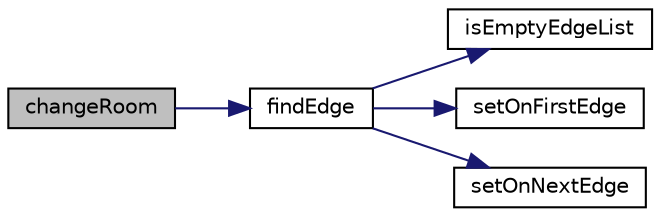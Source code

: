 digraph "changeRoom"
{
 // LATEX_PDF_SIZE
  edge [fontname="Helvetica",fontsize="10",labelfontname="Helvetica",labelfontsize="10"];
  node [fontname="Helvetica",fontsize="10",shape=record];
  rankdir="LR";
  Node1 [label="changeRoom",height=0.2,width=0.4,color="black", fillcolor="grey75", style="filled", fontcolor="black",tooltip=" "];
  Node1 -> Node2 [color="midnightblue",fontsize="10",style="solid",fontname="Helvetica"];
  Node2 [label="findEdge",height=0.2,width=0.4,color="black", fillcolor="white", style="filled",URL="$graph_8c.html#adc9d8e61fe2eed96059b8461ccd13fa9",tooltip=" "];
  Node2 -> Node3 [color="midnightblue",fontsize="10",style="solid",fontname="Helvetica"];
  Node3 [label="isEmptyEdgeList",height=0.2,width=0.4,color="black", fillcolor="white", style="filled",URL="$graph_8c.html#a23fcce81161dcd61c227ea39044d3ddf",tooltip=" "];
  Node2 -> Node4 [color="midnightblue",fontsize="10",style="solid",fontname="Helvetica"];
  Node4 [label="setOnFirstEdge",height=0.2,width=0.4,color="black", fillcolor="white", style="filled",URL="$graph_8c.html#a5ea8940aee82dd025d3075b93a557747",tooltip=" "];
  Node2 -> Node5 [color="midnightblue",fontsize="10",style="solid",fontname="Helvetica"];
  Node5 [label="setOnNextEdge",height=0.2,width=0.4,color="black", fillcolor="white", style="filled",URL="$graph_8c.html#adf3b37482354d1dcdd7583f770102700",tooltip=" "];
}
